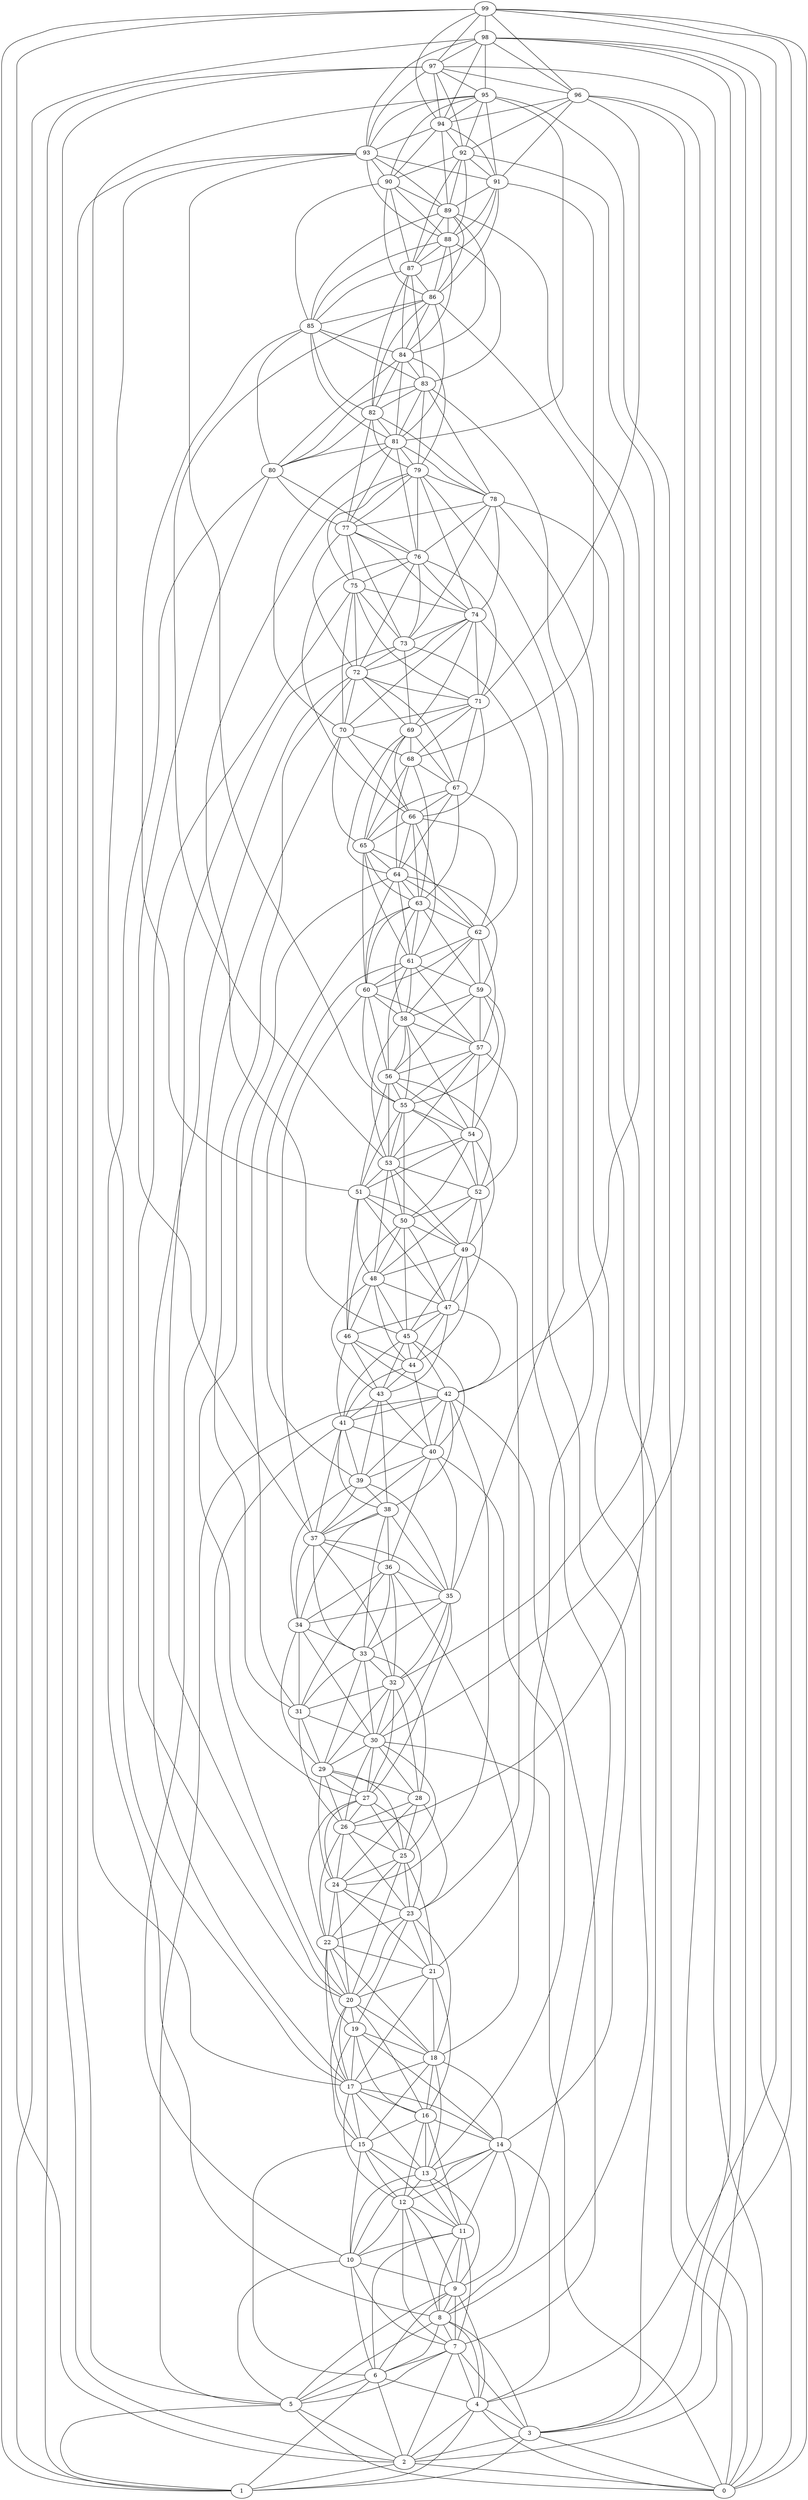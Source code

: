 /* Created by igraph @VERSION@ */
graph {
  graph [
    name="Watts-Strogatz random graph"
    dim=1
    size=100
    nei=5
    p=0.05
    loops=0
    multiple=0
  ];
  0;
  1;
  2;
  3;
  4;
  5;
  6;
  7;
  8;
  9;
  10;
  11;
  12;
  13;
  14;
  15;
  16;
  17;
  18;
  19;
  20;
  21;
  22;
  23;
  24;
  25;
  26;
  27;
  28;
  29;
  30;
  31;
  32;
  33;
  34;
  35;
  36;
  37;
  38;
  39;
  40;
  41;
  42;
  43;
  44;
  45;
  46;
  47;
  48;
  49;
  50;
  51;
  52;
  53;
  54;
  55;
  56;
  57;
  58;
  59;
  60;
  61;
  62;
  63;
  64;
  65;
  66;
  67;
  68;
  69;
  70;
  71;
  72;
  73;
  74;
  75;
  76;
  77;
  78;
  79;
  80;
  81;
  82;
  83;
  84;
  85;
  86;
  87;
  88;
  89;
  90;
  91;
  92;
  93;
  94;
  95;
  96;
  97;
  98;
  99;

  30 -- 0;
  2 -- 1;
  3 -- 2;
  4 -- 3;
  42 -- 5;
  6 -- 5;
  7 -- 6;
  8 -- 7;
  9 -- 8;
  10 -- 9;
  11 -- 10;
  12 -- 11;
  13 -- 12;
  14 -- 13;
  14 -- 4;
  16 -- 15;
  17 -- 16;
  18 -- 17;
  19 -- 18;
  20 -- 19;
  21 -- 20;
  22 -- 21;
  23 -- 22;
  24 -- 23;
  25 -- 24;
  26 -- 25;
  27 -- 26;
  64 -- 27;
  29 -- 28;
  30 -- 29;
  31 -- 30;
  32 -- 31;
  33 -- 32;
  34 -- 33;
  35 -- 34;
  36 -- 35;
  37 -- 36;
  38 -- 37;
  39 -- 38;
  40 -- 39;
  41 -- 40;
  42 -- 41;
  89 -- 42;
  44 -- 43;
  45 -- 44;
  79 -- 45;
  47 -- 46;
  48 -- 47;
  49 -- 48;
  50 -- 49;
  51 -- 50;
  85 -- 51;
  53 -- 52;
  54 -- 53;
  55 -- 54;
  56 -- 55;
  57 -- 56;
  58 -- 57;
  59 -- 58;
  60 -- 37;
  61 -- 60;
  62 -- 61;
  63 -- 62;
  64 -- 63;
  65 -- 64;
  66 -- 65;
  67 -- 66;
  68 -- 67;
  69 -- 68;
  81 -- 70;
  71 -- 70;
  72 -- 71;
  73 -- 72;
  74 -- 73;
  75 -- 74;
  76 -- 75;
  77 -- 76;
  78 -- 77;
  79 -- 78;
  79 -- 35;
  81 -- 80;
  82 -- 81;
  83 -- 82;
  84 -- 83;
  85 -- 84;
  86 -- 85;
  87 -- 86;
  88 -- 87;
  89 -- 88;
  90 -- 89;
  91 -- 68;
  92 -- 91;
  93 -- 17;
  94 -- 93;
  95 -- 94;
  95 -- 81;
  97 -- 96;
  98 -- 97;
  99 -- 98;
  99 -- 0;
  2 -- 0;
  98 -- 0;
  3 -- 0;
  97 -- 0;
  4 -- 0;
  96 -- 0;
  5 -- 0;
  95 -- 0;
  99 -- 1;
  3 -- 1;
  98 -- 1;
  4 -- 1;
  97 -- 1;
  5 -- 1;
  96 -- 30;
  6 -- 1;
  4 -- 2;
  99 -- 2;
  5 -- 2;
  98 -- 2;
  6 -- 2;
  97 -- 2;
  7 -- 2;
  93 -- 5;
  15 -- 6;
  99 -- 3;
  7 -- 3;
  98 -- 3;
  8 -- 3;
  6 -- 4;
  7 -- 4;
  8 -- 4;
  99 -- 4;
  9 -- 4;
  7 -- 5;
  8 -- 5;
  9 -- 5;
  10 -- 5;
  8 -- 6;
  9 -- 6;
  10 -- 6;
  11 -- 6;
  9 -- 7;
  10 -- 7;
  11 -- 7;
  12 -- 7;
  78 -- 8;
  11 -- 8;
  12 -- 8;
  80 -- 8;
  11 -- 9;
  12 -- 9;
  13 -- 9;
  14 -- 9;
  12 -- 10;
  13 -- 10;
  14 -- 10;
  15 -- 10;
  13 -- 11;
  14 -- 11;
  15 -- 11;
  16 -- 11;
  14 -- 12;
  15 -- 12;
  16 -- 12;
  17 -- 12;
  15 -- 13;
  16 -- 13;
  17 -- 13;
  18 -- 13;
  16 -- 14;
  17 -- 14;
  18 -- 14;
  19 -- 14;
  17 -- 15;
  18 -- 15;
  19 -- 15;
  20 -- 15;
  18 -- 16;
  19 -- 16;
  20 -- 16;
  21 -- 16;
  19 -- 17;
  20 -- 17;
  21 -- 17;
  22 -- 17;
  20 -- 18;
  21 -- 18;
  22 -- 18;
  23 -- 18;
  83 -- 21;
  22 -- 19;
  23 -- 19;
  42 -- 24;
  22 -- 20;
  23 -- 20;
  24 -- 20;
  25 -- 20;
  23 -- 21;
  24 -- 21;
  25 -- 21;
  86 -- 26;
  24 -- 22;
  25 -- 22;
  26 -- 22;
  27 -- 22;
  25 -- 23;
  26 -- 23;
  27 -- 23;
  28 -- 23;
  26 -- 24;
  27 -- 24;
  28 -- 24;
  29 -- 24;
  27 -- 25;
  28 -- 25;
  29 -- 25;
  30 -- 25;
  28 -- 26;
  29 -- 26;
  30 -- 26;
  31 -- 26;
  29 -- 27;
  30 -- 27;
  72 -- 31;
  32 -- 27;
  30 -- 28;
  63 -- 31;
  32 -- 28;
  33 -- 28;
  31 -- 29;
  32 -- 29;
  33 -- 29;
  34 -- 29;
  32 -- 30;
  33 -- 30;
  34 -- 30;
  35 -- 30;
  33 -- 31;
  34 -- 31;
  35 -- 27;
  36 -- 31;
  92 -- 32;
  35 -- 32;
  36 -- 32;
  37 -- 32;
  35 -- 33;
  36 -- 33;
  37 -- 33;
  38 -- 33;
  36 -- 34;
  37 -- 34;
  38 -- 34;
  39 -- 34;
  37 -- 35;
  38 -- 35;
  39 -- 35;
  40 -- 35;
  38 -- 36;
  36 -- 18;
  40 -- 36;
  41 -- 20;
  39 -- 37;
  40 -- 37;
  41 -- 37;
  80 -- 37;
  40 -- 13;
  41 -- 38;
  42 -- 38;
  43 -- 38;
  41 -- 39;
  42 -- 39;
  43 -- 39;
  61 -- 39;
  42 -- 40;
  43 -- 40;
  44 -- 40;
  45 -- 40;
  43 -- 41;
  44 -- 41;
  45 -- 41;
  46 -- 41;
  42 -- 7;
  45 -- 42;
  46 -- 42;
  47 -- 42;
  45 -- 43;
  46 -- 43;
  47 -- 43;
  48 -- 43;
  46 -- 44;
  47 -- 44;
  48 -- 44;
  49 -- 44;
  47 -- 45;
  48 -- 45;
  49 -- 45;
  50 -- 45;
  48 -- 46;
  49 -- 23;
  50 -- 46;
  51 -- 46;
  49 -- 47;
  50 -- 47;
  51 -- 47;
  52 -- 47;
  50 -- 48;
  51 -- 48;
  52 -- 48;
  53 -- 48;
  51 -- 49;
  52 -- 49;
  53 -- 49;
  54 -- 49;
  52 -- 50;
  53 -- 50;
  54 -- 50;
  55 -- 50;
  53 -- 51;
  54 -- 51;
  55 -- 51;
  56 -- 51;
  54 -- 52;
  55 -- 52;
  56 -- 52;
  57 -- 52;
  55 -- 53;
  56 -- 53;
  57 -- 53;
  58 -- 53;
  56 -- 54;
  57 -- 54;
  58 -- 54;
  59 -- 54;
  57 -- 55;
  58 -- 55;
  59 -- 55;
  60 -- 55;
  58 -- 56;
  59 -- 56;
  60 -- 56;
  61 -- 56;
  59 -- 57;
  60 -- 57;
  61 -- 57;
  62 -- 57;
  60 -- 58;
  61 -- 58;
  62 -- 58;
  63 -- 58;
  61 -- 59;
  62 -- 59;
  63 -- 59;
  64 -- 59;
  62 -- 60;
  63 -- 60;
  64 -- 60;
  65 -- 60;
  63 -- 61;
  64 -- 61;
  65 -- 61;
  66 -- 61;
  64 -- 62;
  65 -- 62;
  66 -- 62;
  67 -- 62;
  65 -- 63;
  66 -- 63;
  67 -- 63;
  68 -- 63;
  66 -- 64;
  67 -- 64;
  68 -- 64;
  69 -- 64;
  67 -- 65;
  68 -- 65;
  69 -- 65;
  70 -- 65;
  76 -- 66;
  69 -- 66;
  70 -- 66;
  71 -- 66;
  69 -- 67;
  70 -- 10;
  71 -- 67;
  72 -- 67;
  70 -- 68;
  71 -- 68;
  72 -- 17;
  73 -- 20;
  71 -- 69;
  72 -- 69;
  73 -- 69;
  74 -- 69;
  72 -- 70;
  73 -- 8;
  74 -- 70;
  75 -- 70;
  96 -- 71;
  74 -- 71;
  75 -- 71;
  76 -- 71;
  74 -- 72;
  75 -- 72;
  76 -- 72;
  77 -- 72;
  75 -- 73;
  76 -- 73;
  77 -- 73;
  78 -- 73;
  76 -- 74;
  77 -- 74;
  78 -- 74;
  79 -- 74;
  77 -- 75;
  78 -- 3;
  79 -- 75;
  75 -- 20;
  78 -- 76;
  79 -- 76;
  80 -- 76;
  81 -- 76;
  79 -- 77;
  80 -- 77;
  81 -- 77;
  82 -- 77;
  74 -- 14;
  81 -- 78;
  82 -- 78;
  83 -- 78;
  81 -- 79;
  82 -- 79;
  83 -- 79;
  84 -- 79;
  82 -- 80;
  83 -- 80;
  84 -- 80;
  85 -- 80;
  83 -- 81;
  84 -- 81;
  85 -- 81;
  86 -- 81;
  84 -- 82;
  85 -- 82;
  86 -- 82;
  87 -- 82;
  85 -- 83;
  86 -- 53;
  87 -- 83;
  88 -- 83;
  86 -- 84;
  87 -- 84;
  88 -- 84;
  89 -- 84;
  87 -- 85;
  88 -- 85;
  89 -- 85;
  90 -- 85;
  88 -- 86;
  89 -- 86;
  90 -- 86;
  91 -- 86;
  89 -- 87;
  90 -- 87;
  91 -- 87;
  92 -- 87;
  90 -- 88;
  91 -- 88;
  92 -- 88;
  93 -- 88;
  91 -- 89;
  92 -- 89;
  93 -- 89;
  94 -- 89;
  92 -- 90;
  93 -- 90;
  94 -- 90;
  95 -- 90;
  93 -- 91;
  94 -- 91;
  95 -- 91;
  96 -- 91;
  94 -- 92;
  95 -- 92;
  96 -- 92;
  97 -- 92;
  95 -- 93;
  93 -- 55;
  97 -- 93;
  98 -- 93;
  96 -- 94;
  97 -- 94;
  98 -- 94;
  99 -- 94;
  97 -- 95;
  98 -- 95;
  95 -- 17;
  98 -- 96;
  99 -- 96;
  99 -- 97;
}
